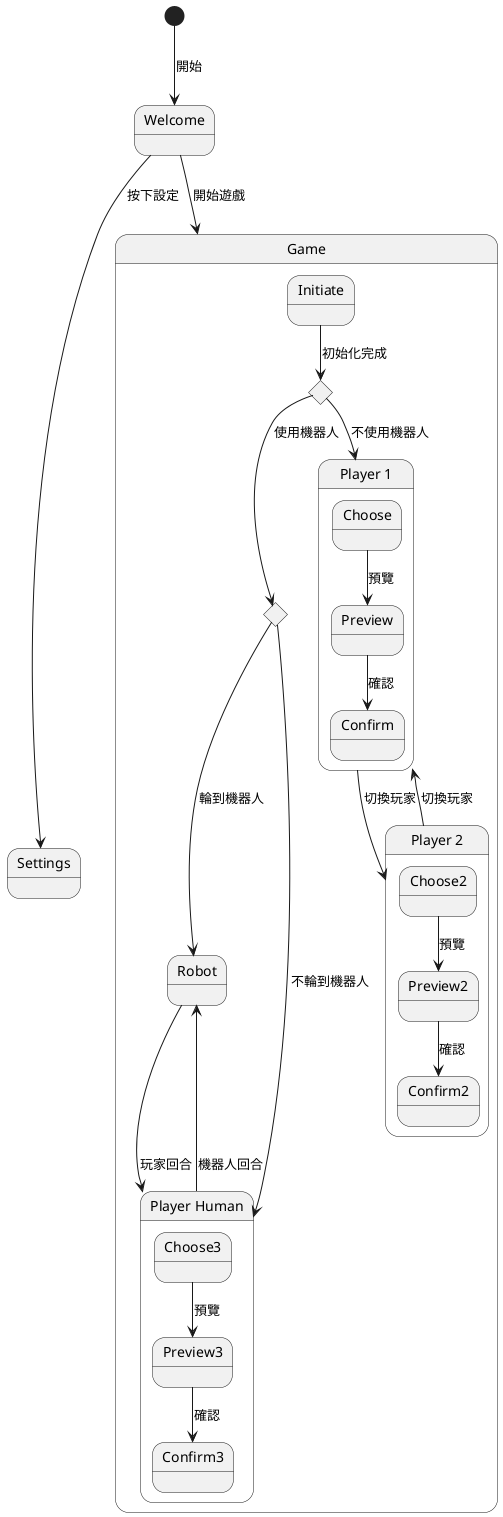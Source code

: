 @startuml state

state "Welcome" as welcome {
}	

state "Settings" as settings {
}

state "Game" as game {
	state useBot <<choice>>
	state botTurn <<choice>>

	state "Initiate" as initiate {
	}

	state "Player 1" as player1 {
		Choose --> 	Preview : 預覽
		Preview --> Confirm : 確認
	}

	state "Player 2" as player2 {
		Choose2 --> Preview2 : 預覽
		Preview2 --> Confirm2 : 確認
	}

	state "Robot" as robot {
	}
	
	initiate --> useBot : 初始化完成
	useBot --> player1 : 不使用機器人

	player1 --> player2 : 切換玩家
	player2 --> player1 : 切換玩家

	state "Player Human" as player_human {
		Choose3 --> Preview3 : 預覽
		Preview3 --> Confirm3 : 確認
	}

	useBot --> botTurn : 使用機器人
	botTurn --> player_human : 不輪到機器人
	botTurn --> robot : 輪到機器人
	player_human --> robot : 機器人回合
	robot --> player_human : 玩家回合
}

[*] --> welcome : 開始
welcome --> settings : 按下設定
welcome --> game : 開始遊戲

@enduml